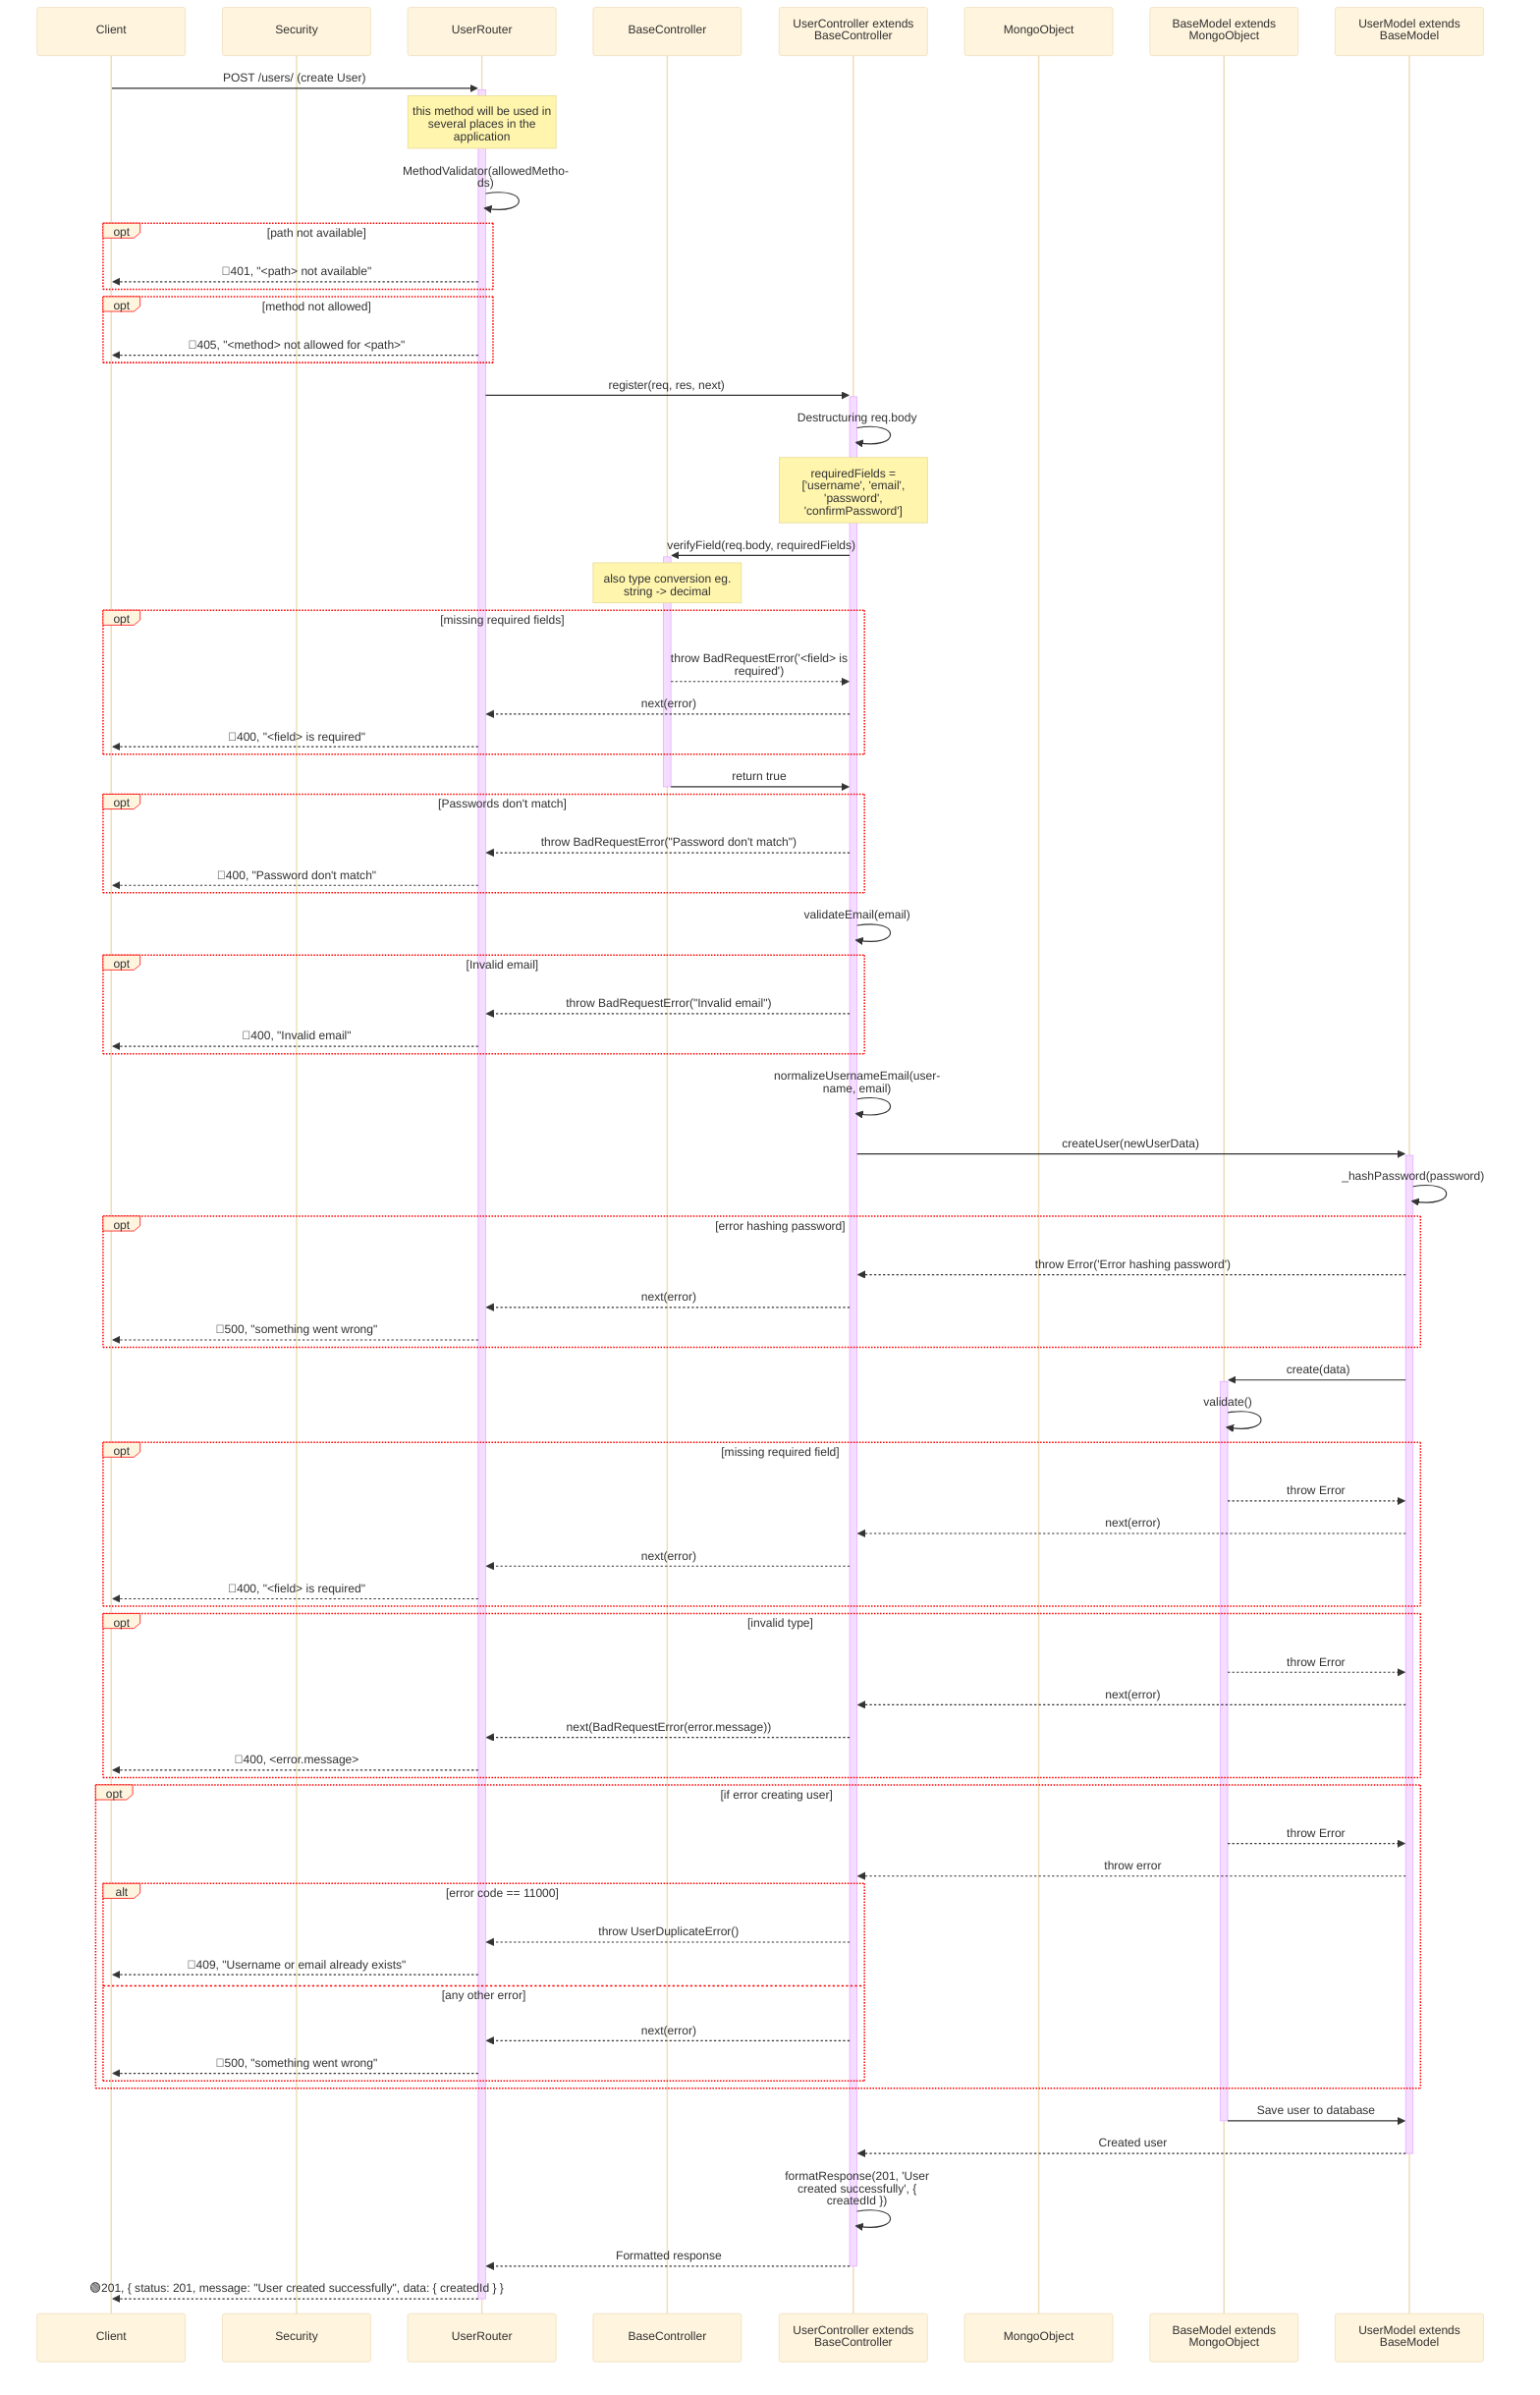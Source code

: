 %%{
    init: {
        "theme":"base",
        "themeVariables": {
            'labelBoxBorderColor': '#ff0000'
        },
        "sequence": { 
            "wrap": true, 
            "width": 200 
        } 
    }
}%%
sequenceDiagram
    participant Client
    participant Sec as Security
    participant Router as UserRouter
    participant BaseCont as BaseController
    participant Cont as UserController extends BaseController
    participant MongoObject as MongoObject
    participant BaseModel as BaseModel extends MongoObject
    participant Model as UserModel extends BaseModel

    %% Create User
    Client->>+Router: POST /users/ (create User)
    Note over Router: this method will be used in several places in the application
    Router->>Router: MethodValidator(allowedMethods)
    opt path not available
        Router-->>Client: 🔴401, "<path> not available"
    end
    opt method not allowed
        Router-->>Client: 🔴405, "<method> not allowed for <path>"
    end
    Router->>+Cont: register(req, res, next)
    Cont->>Cont: Destructuring req.body
    Note over Cont: requiredFields = ['username', 'email', 'password', 'confirmPassword']
    Cont->>+BaseCont: verifyField(req.body, requiredFields)
    Note over BaseCont: also type conversion eg. string -> decimal
    opt missing required fields
        BaseCont-->>Cont: throw BadRequestError('<field> is required')
        Cont-->>Router: next(error)
        Router-->>Client: 🔴400, "<field> is required"
    end
    BaseCont->>-Cont: return true
    opt Passwords don't match
        Cont-->>Router: throw BadRequestError("Password don't match")
        Router-->>Client: 🔴400, "Password don't match"
    end
    Cont->>Cont: validateEmail(email)
    opt Invalid email
        Cont-->>Router: throw BadRequestError("Invalid email")
        Router-->>Client: 🔴400, "Invalid email"
    end
    Cont->>Cont: normalizeUsernameEmail(username, email)
    Cont->>+Model: createUser(newUserData)
    Model->>Model: _hashPassword(password)
    opt error hashing password
        Model-->>Cont: throw Error('Error hashing password')
        Cont-->>Router: next(error)
        Router-->>Client: 🔴500, "something went wrong"
    end
    Model->>+BaseModel: create(data)
    BaseModel->>BaseModel: validate()
    opt missing required field
        BaseModel-->>Model: throw Error
        Model-->>Cont: next(error)
        Cont-->>Router: next(error)
        Router-->>Client: 🔴400, "<field> is required"
    end
    opt invalid type
        BaseModel-->>Model: throw Error
        Model-->>Cont: next(error)
        Cont-->>Router: next(BadRequestError(error.message))
        Router-->>Client: 🔴400, <error.message>
    end
    opt if error creating user
        BaseModel-->>Model: throw Error
        Model-->>Cont: throw error
        alt error code == 11000
            Cont-->>Router: throw UserDuplicateError()
            Router-->>Client: 🔴409, "Username or email already exists"
        else any other error
            Cont-->>Router: next(error)
            Router-->>Client: 🔴500, "something went wrong"
        end
    end
    BaseModel->>-Model: Save user to database
    Model-->>-Cont: Created user
    Cont->>Cont: formatResponse(201, 'User created successfully', { createdId })
    Cont-->>-Router: Formatted response
    Router-->>-Client: 🟢201, { status: 201, message: "User created successfully", data: { createdId } }